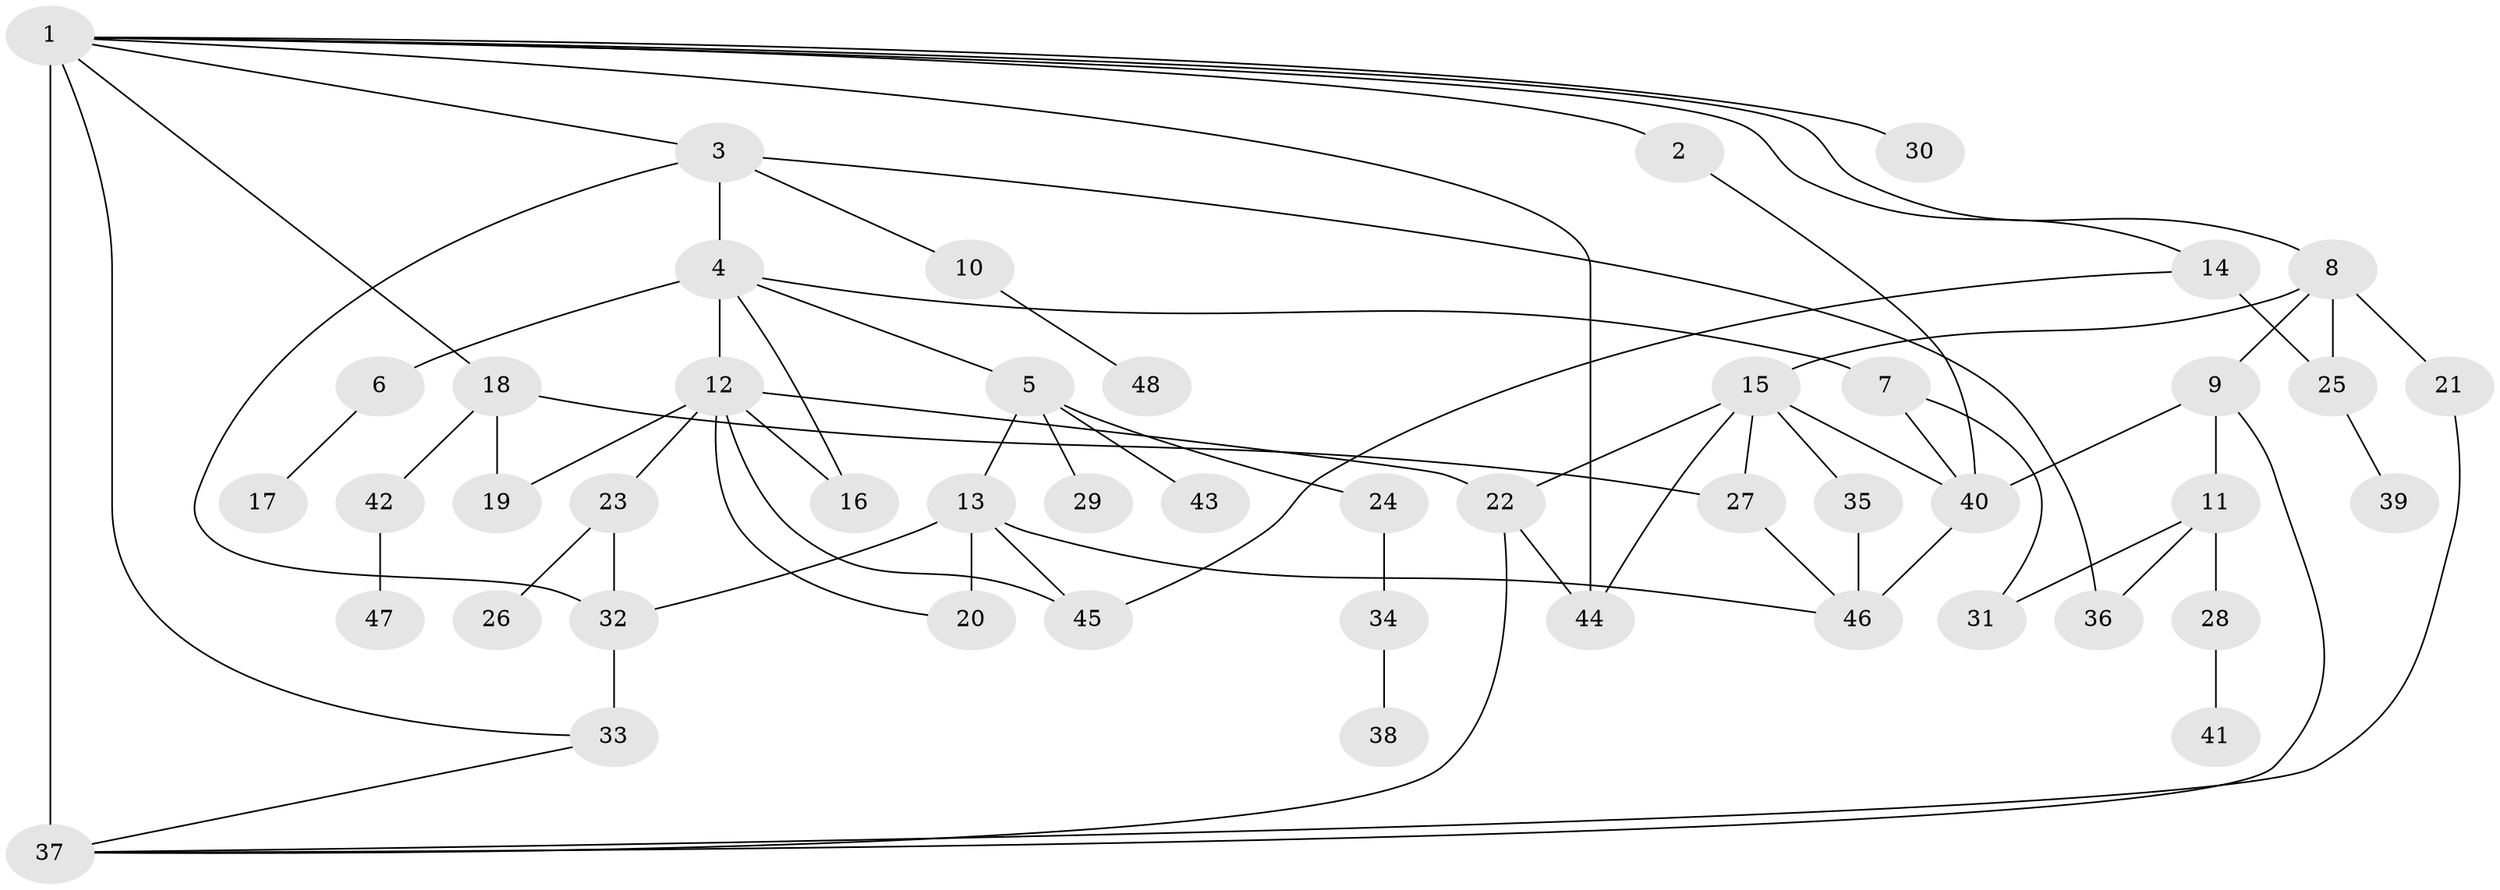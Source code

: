 // original degree distribution, {21: 0.008403361344537815, 4: 0.05042016806722689, 7: 0.04201680672268908, 10: 0.008403361344537815, 8: 0.03361344537815126, 2: 0.2184873949579832, 6: 0.01680672268907563, 3: 0.10084033613445378, 1: 0.5042016806722689, 5: 0.01680672268907563}
// Generated by graph-tools (version 1.1) at 2025/50/03/04/25 22:50:17]
// undirected, 48 vertices, 72 edges
graph export_dot {
  node [color=gray90,style=filled];
  1;
  2;
  3;
  4;
  5;
  6;
  7;
  8;
  9;
  10;
  11;
  12;
  13;
  14;
  15;
  16;
  17;
  18;
  19;
  20;
  21;
  22;
  23;
  24;
  25;
  26;
  27;
  28;
  29;
  30;
  31;
  32;
  33;
  34;
  35;
  36;
  37;
  38;
  39;
  40;
  41;
  42;
  43;
  44;
  45;
  46;
  47;
  48;
  1 -- 2 [weight=1.0];
  1 -- 3 [weight=1.0];
  1 -- 8 [weight=1.0];
  1 -- 14 [weight=1.0];
  1 -- 18 [weight=1.0];
  1 -- 30 [weight=1.0];
  1 -- 33 [weight=1.0];
  1 -- 37 [weight=12.0];
  1 -- 44 [weight=1.0];
  2 -- 40 [weight=1.0];
  3 -- 4 [weight=1.0];
  3 -- 10 [weight=1.0];
  3 -- 32 [weight=1.0];
  3 -- 36 [weight=1.0];
  4 -- 5 [weight=1.0];
  4 -- 6 [weight=3.0];
  4 -- 7 [weight=1.0];
  4 -- 12 [weight=2.0];
  4 -- 16 [weight=1.0];
  5 -- 13 [weight=1.0];
  5 -- 24 [weight=1.0];
  5 -- 29 [weight=1.0];
  5 -- 43 [weight=1.0];
  6 -- 17 [weight=1.0];
  7 -- 31 [weight=1.0];
  7 -- 40 [weight=1.0];
  8 -- 9 [weight=1.0];
  8 -- 15 [weight=1.0];
  8 -- 21 [weight=2.0];
  8 -- 25 [weight=2.0];
  9 -- 11 [weight=1.0];
  9 -- 37 [weight=1.0];
  9 -- 40 [weight=1.0];
  10 -- 48 [weight=1.0];
  11 -- 28 [weight=1.0];
  11 -- 31 [weight=2.0];
  11 -- 36 [weight=1.0];
  12 -- 16 [weight=1.0];
  12 -- 19 [weight=1.0];
  12 -- 20 [weight=1.0];
  12 -- 22 [weight=1.0];
  12 -- 23 [weight=1.0];
  12 -- 45 [weight=1.0];
  13 -- 20 [weight=3.0];
  13 -- 32 [weight=1.0];
  13 -- 45 [weight=1.0];
  13 -- 46 [weight=1.0];
  14 -- 25 [weight=1.0];
  14 -- 45 [weight=1.0];
  15 -- 22 [weight=1.0];
  15 -- 27 [weight=1.0];
  15 -- 35 [weight=1.0];
  15 -- 40 [weight=1.0];
  15 -- 44 [weight=1.0];
  18 -- 19 [weight=3.0];
  18 -- 27 [weight=1.0];
  18 -- 42 [weight=1.0];
  21 -- 37 [weight=1.0];
  22 -- 37 [weight=1.0];
  22 -- 44 [weight=1.0];
  23 -- 26 [weight=2.0];
  23 -- 32 [weight=1.0];
  24 -- 34 [weight=1.0];
  25 -- 39 [weight=1.0];
  27 -- 46 [weight=1.0];
  28 -- 41 [weight=1.0];
  32 -- 33 [weight=4.0];
  33 -- 37 [weight=2.0];
  34 -- 38 [weight=1.0];
  35 -- 46 [weight=1.0];
  40 -- 46 [weight=2.0];
  42 -- 47 [weight=1.0];
}
